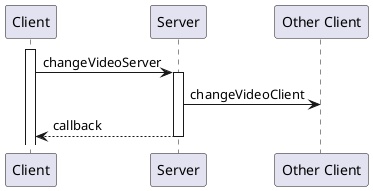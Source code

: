 @startuml changeVideoServer

activate Client
Client -> Server: changeVideoServer
activate Server
Server -> "Other Client": changeVideoClient
Client <-- Server : callback
deactivate Server

@enduml
